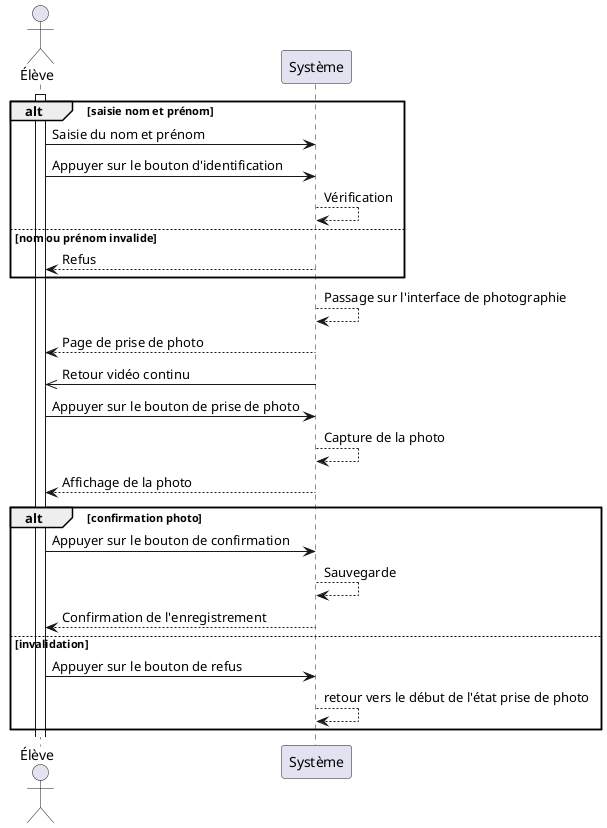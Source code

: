@startuml etudiant_prend_photo
actor Élève
activate Élève
alt saisie nom et prénom
     Élève-> Système: Saisie du nom et prénom
     Élève-> Système: Appuyer sur le bouton d'identification
     Système--> Système : Vérification
else nom ou prénom invalide
     Système--> Élève: Refus
end

Système--> Système : Passage sur l'interface de photographie
Système--> Élève: Page de prise de photo
Système->> Élève: Retour vidéo continu

Élève-> Système: Appuyer sur le bouton de prise de photo
Système--> Système : Capture de la photo
Système--> Élève: Affichage de la photo


alt confirmation photo
     Élève-> Système: Appuyer sur le bouton de confirmation
     Système--> Système : Sauvegarde
     Système--> Élève: Confirmation de l'enregistrement
else invalidation
     Élève-> Système: Appuyer sur le bouton de refus
     Système--> Système : retour vers le début de l'état prise de photo
end
@enduml